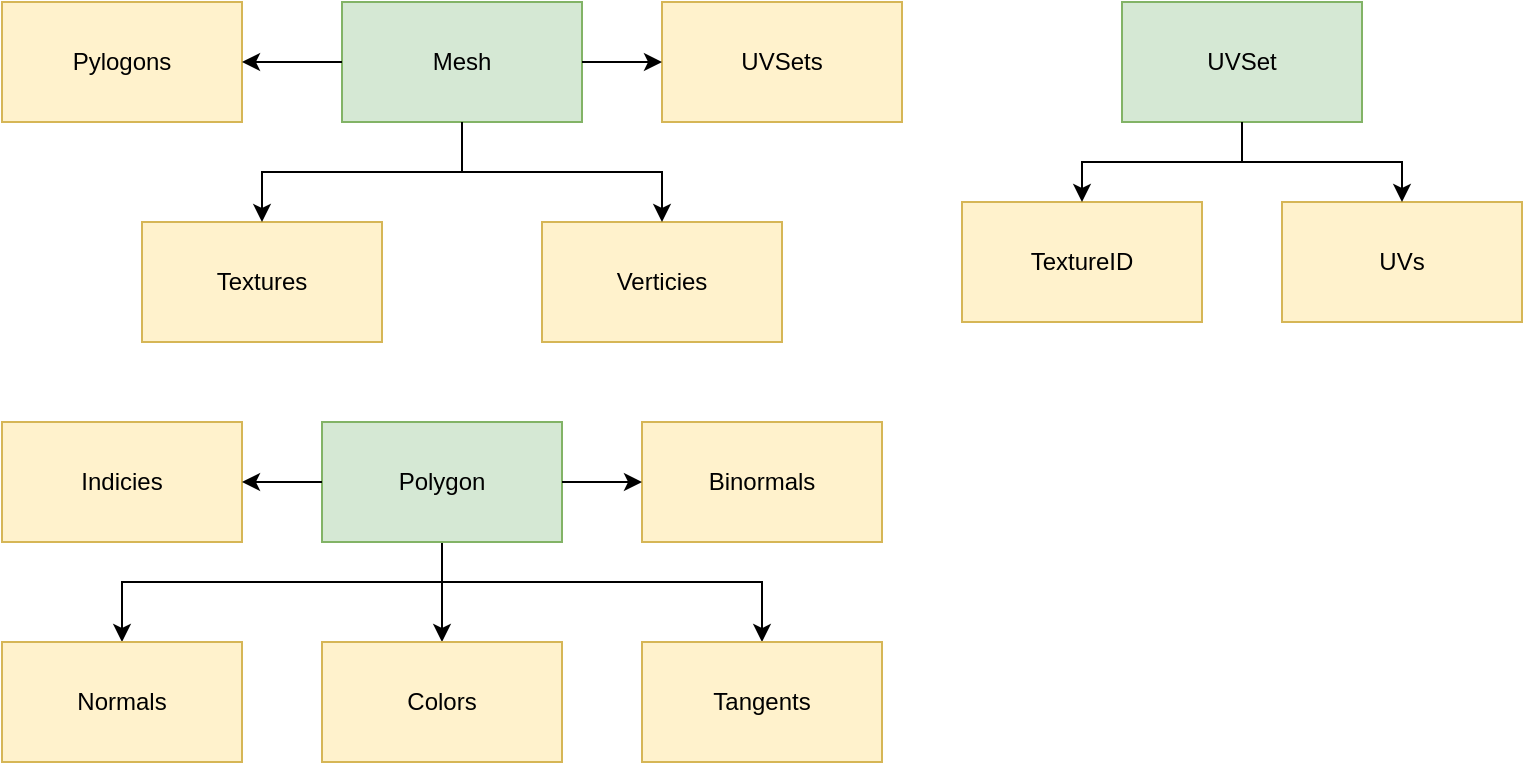 <mxfile version="14.5.3" type="github">
  <diagram id="K-rmf3jjGAIAvlxRga7S" name="Page-1">
    <mxGraphModel dx="2942" dy="1154" grid="1" gridSize="10" guides="1" tooltips="1" connect="1" arrows="1" fold="1" page="1" pageScale="1" pageWidth="827" pageHeight="1169" math="0" shadow="0">
      <root>
        <mxCell id="0" />
        <mxCell id="1" parent="0" />
        <mxCell id="omE65bLu0O2rR7NsysLD-10" value="" style="group;" vertex="1" connectable="0" parent="1">
          <mxGeometry x="40" y="40" width="450" height="170" as="geometry" />
        </mxCell>
        <mxCell id="omE65bLu0O2rR7NsysLD-1" value="Mesh" style="rounded=0;whiteSpace=wrap;html=1;fillColor=#d5e8d4;strokeColor=#82b366;" vertex="1" parent="omE65bLu0O2rR7NsysLD-10">
          <mxGeometry x="170" width="120" height="60" as="geometry" />
        </mxCell>
        <mxCell id="omE65bLu0O2rR7NsysLD-2" value="Pylogons" style="rounded=0;whiteSpace=wrap;html=1;fillColor=#fff2cc;strokeColor=#d6b656;" vertex="1" parent="omE65bLu0O2rR7NsysLD-10">
          <mxGeometry width="120" height="60" as="geometry" />
        </mxCell>
        <mxCell id="omE65bLu0O2rR7NsysLD-6" style="edgeStyle=orthogonalEdgeStyle;rounded=0;orthogonalLoop=1;jettySize=auto;html=1;entryX=1;entryY=0.5;entryDx=0;entryDy=0;" edge="1" parent="omE65bLu0O2rR7NsysLD-10" source="omE65bLu0O2rR7NsysLD-1" target="omE65bLu0O2rR7NsysLD-2">
          <mxGeometry relative="1" as="geometry" />
        </mxCell>
        <mxCell id="omE65bLu0O2rR7NsysLD-3" value="Textures" style="rounded=0;whiteSpace=wrap;html=1;fillColor=#fff2cc;strokeColor=#d6b656;" vertex="1" parent="omE65bLu0O2rR7NsysLD-10">
          <mxGeometry x="70" y="110" width="120" height="60" as="geometry" />
        </mxCell>
        <mxCell id="omE65bLu0O2rR7NsysLD-7" style="edgeStyle=orthogonalEdgeStyle;rounded=0;orthogonalLoop=1;jettySize=auto;html=1;" edge="1" parent="omE65bLu0O2rR7NsysLD-10" source="omE65bLu0O2rR7NsysLD-1" target="omE65bLu0O2rR7NsysLD-3">
          <mxGeometry relative="1" as="geometry" />
        </mxCell>
        <mxCell id="omE65bLu0O2rR7NsysLD-4" value="Verticies" style="rounded=0;whiteSpace=wrap;html=1;fillColor=#fff2cc;strokeColor=#d6b656;" vertex="1" parent="omE65bLu0O2rR7NsysLD-10">
          <mxGeometry x="270" y="110" width="120" height="60" as="geometry" />
        </mxCell>
        <mxCell id="omE65bLu0O2rR7NsysLD-8" style="edgeStyle=orthogonalEdgeStyle;rounded=0;orthogonalLoop=1;jettySize=auto;html=1;" edge="1" parent="omE65bLu0O2rR7NsysLD-10" source="omE65bLu0O2rR7NsysLD-1" target="omE65bLu0O2rR7NsysLD-4">
          <mxGeometry relative="1" as="geometry" />
        </mxCell>
        <mxCell id="omE65bLu0O2rR7NsysLD-5" value="UVSets" style="rounded=0;whiteSpace=wrap;html=1;fillColor=#fff2cc;strokeColor=#d6b656;" vertex="1" parent="omE65bLu0O2rR7NsysLD-10">
          <mxGeometry x="330" width="120" height="60" as="geometry" />
        </mxCell>
        <mxCell id="omE65bLu0O2rR7NsysLD-9" style="edgeStyle=orthogonalEdgeStyle;rounded=0;orthogonalLoop=1;jettySize=auto;html=1;entryX=0;entryY=0.5;entryDx=0;entryDy=0;" edge="1" parent="omE65bLu0O2rR7NsysLD-10" source="omE65bLu0O2rR7NsysLD-1" target="omE65bLu0O2rR7NsysLD-5">
          <mxGeometry relative="1" as="geometry" />
        </mxCell>
        <mxCell id="omE65bLu0O2rR7NsysLD-30" value="" style="group;" vertex="1" connectable="0" parent="1">
          <mxGeometry x="520" y="40" width="280" height="160" as="geometry" />
        </mxCell>
        <mxCell id="omE65bLu0O2rR7NsysLD-21" value="UVSet" style="rounded=0;whiteSpace=wrap;html=1;fillColor=#d5e8d4;strokeColor=#82b366;" vertex="1" parent="omE65bLu0O2rR7NsysLD-30">
          <mxGeometry x="80" width="120" height="60" as="geometry" />
        </mxCell>
        <mxCell id="omE65bLu0O2rR7NsysLD-22" value="TextureID" style="rounded=0;whiteSpace=wrap;html=1;fillColor=#fff2cc;strokeColor=#d6b656;" vertex="1" parent="omE65bLu0O2rR7NsysLD-30">
          <mxGeometry y="100" width="120" height="60" as="geometry" />
        </mxCell>
        <mxCell id="omE65bLu0O2rR7NsysLD-28" style="edgeStyle=orthogonalEdgeStyle;rounded=0;orthogonalLoop=1;jettySize=auto;html=1;entryX=0.5;entryY=0;entryDx=0;entryDy=0;" edge="1" parent="omE65bLu0O2rR7NsysLD-30" source="omE65bLu0O2rR7NsysLD-21" target="omE65bLu0O2rR7NsysLD-22">
          <mxGeometry relative="1" as="geometry" />
        </mxCell>
        <mxCell id="omE65bLu0O2rR7NsysLD-23" value="UVs" style="rounded=0;whiteSpace=wrap;html=1;fillColor=#fff2cc;strokeColor=#d6b656;" vertex="1" parent="omE65bLu0O2rR7NsysLD-30">
          <mxGeometry x="160" y="100" width="120" height="60" as="geometry" />
        </mxCell>
        <mxCell id="omE65bLu0O2rR7NsysLD-29" style="edgeStyle=orthogonalEdgeStyle;rounded=0;orthogonalLoop=1;jettySize=auto;html=1;entryX=0.5;entryY=0;entryDx=0;entryDy=0;" edge="1" parent="omE65bLu0O2rR7NsysLD-30" source="omE65bLu0O2rR7NsysLD-21" target="omE65bLu0O2rR7NsysLD-23">
          <mxGeometry relative="1" as="geometry" />
        </mxCell>
        <mxCell id="omE65bLu0O2rR7NsysLD-32" style="edgeStyle=orthogonalEdgeStyle;rounded=0;orthogonalLoop=1;jettySize=auto;html=1;entryX=0.5;entryY=0;entryDx=0;entryDy=0;" edge="1" parent="1" source="omE65bLu0O2rR7NsysLD-11" target="omE65bLu0O2rR7NsysLD-13">
          <mxGeometry relative="1" as="geometry">
            <Array as="points">
              <mxPoint x="260" y="330" />
              <mxPoint x="100" y="330" />
            </Array>
          </mxGeometry>
        </mxCell>
        <mxCell id="omE65bLu0O2rR7NsysLD-33" style="edgeStyle=orthogonalEdgeStyle;rounded=0;orthogonalLoop=1;jettySize=auto;html=1;" edge="1" parent="1" source="omE65bLu0O2rR7NsysLD-11" target="omE65bLu0O2rR7NsysLD-31">
          <mxGeometry relative="1" as="geometry" />
        </mxCell>
        <mxCell id="omE65bLu0O2rR7NsysLD-34" style="edgeStyle=orthogonalEdgeStyle;rounded=0;orthogonalLoop=1;jettySize=auto;html=1;" edge="1" parent="1" source="omE65bLu0O2rR7NsysLD-11" target="omE65bLu0O2rR7NsysLD-15">
          <mxGeometry relative="1" as="geometry">
            <Array as="points">
              <mxPoint x="260" y="330" />
              <mxPoint x="420" y="330" />
            </Array>
          </mxGeometry>
        </mxCell>
        <mxCell id="omE65bLu0O2rR7NsysLD-11" value="Polygon" style="rounded=0;whiteSpace=wrap;html=1;fillColor=#d5e8d4;strokeColor=#82b366;" vertex="1" parent="1">
          <mxGeometry x="200" y="250" width="120" height="60" as="geometry" />
        </mxCell>
        <mxCell id="omE65bLu0O2rR7NsysLD-12" value="Indicies" style="rounded=0;whiteSpace=wrap;html=1;fillColor=#fff2cc;strokeColor=#d6b656;" vertex="1" parent="1">
          <mxGeometry x="40" y="250" width="120" height="60" as="geometry" />
        </mxCell>
        <mxCell id="omE65bLu0O2rR7NsysLD-18" style="edgeStyle=orthogonalEdgeStyle;rounded=0;orthogonalLoop=1;jettySize=auto;html=1;entryX=1;entryY=0.5;entryDx=0;entryDy=0;" edge="1" parent="1" source="omE65bLu0O2rR7NsysLD-11" target="omE65bLu0O2rR7NsysLD-12">
          <mxGeometry x="40" y="250" as="geometry" />
        </mxCell>
        <mxCell id="omE65bLu0O2rR7NsysLD-13" value="Normals" style="rounded=0;whiteSpace=wrap;html=1;fillColor=#fff2cc;strokeColor=#d6b656;" vertex="1" parent="1">
          <mxGeometry x="40" y="360" width="120" height="60" as="geometry" />
        </mxCell>
        <mxCell id="omE65bLu0O2rR7NsysLD-14" value="Binormals" style="rounded=0;whiteSpace=wrap;html=1;fillColor=#fff2cc;strokeColor=#d6b656;" vertex="1" parent="1">
          <mxGeometry x="360" y="250" width="120" height="60" as="geometry" />
        </mxCell>
        <mxCell id="omE65bLu0O2rR7NsysLD-19" style="edgeStyle=orthogonalEdgeStyle;rounded=0;orthogonalLoop=1;jettySize=auto;html=1;entryX=0;entryY=0.5;entryDx=0;entryDy=0;" edge="1" parent="1" source="omE65bLu0O2rR7NsysLD-11" target="omE65bLu0O2rR7NsysLD-14">
          <mxGeometry x="40" y="250" as="geometry" />
        </mxCell>
        <mxCell id="omE65bLu0O2rR7NsysLD-15" value="Tangents" style="rounded=0;whiteSpace=wrap;html=1;fillColor=#fff2cc;strokeColor=#d6b656;" vertex="1" parent="1">
          <mxGeometry x="360" y="360" width="120" height="60" as="geometry" />
        </mxCell>
        <mxCell id="omE65bLu0O2rR7NsysLD-31" value="Colors" style="rounded=0;whiteSpace=wrap;html=1;fillColor=#fff2cc;strokeColor=#d6b656;" vertex="1" parent="1">
          <mxGeometry x="200" y="360" width="120" height="60" as="geometry" />
        </mxCell>
      </root>
    </mxGraphModel>
  </diagram>
</mxfile>
